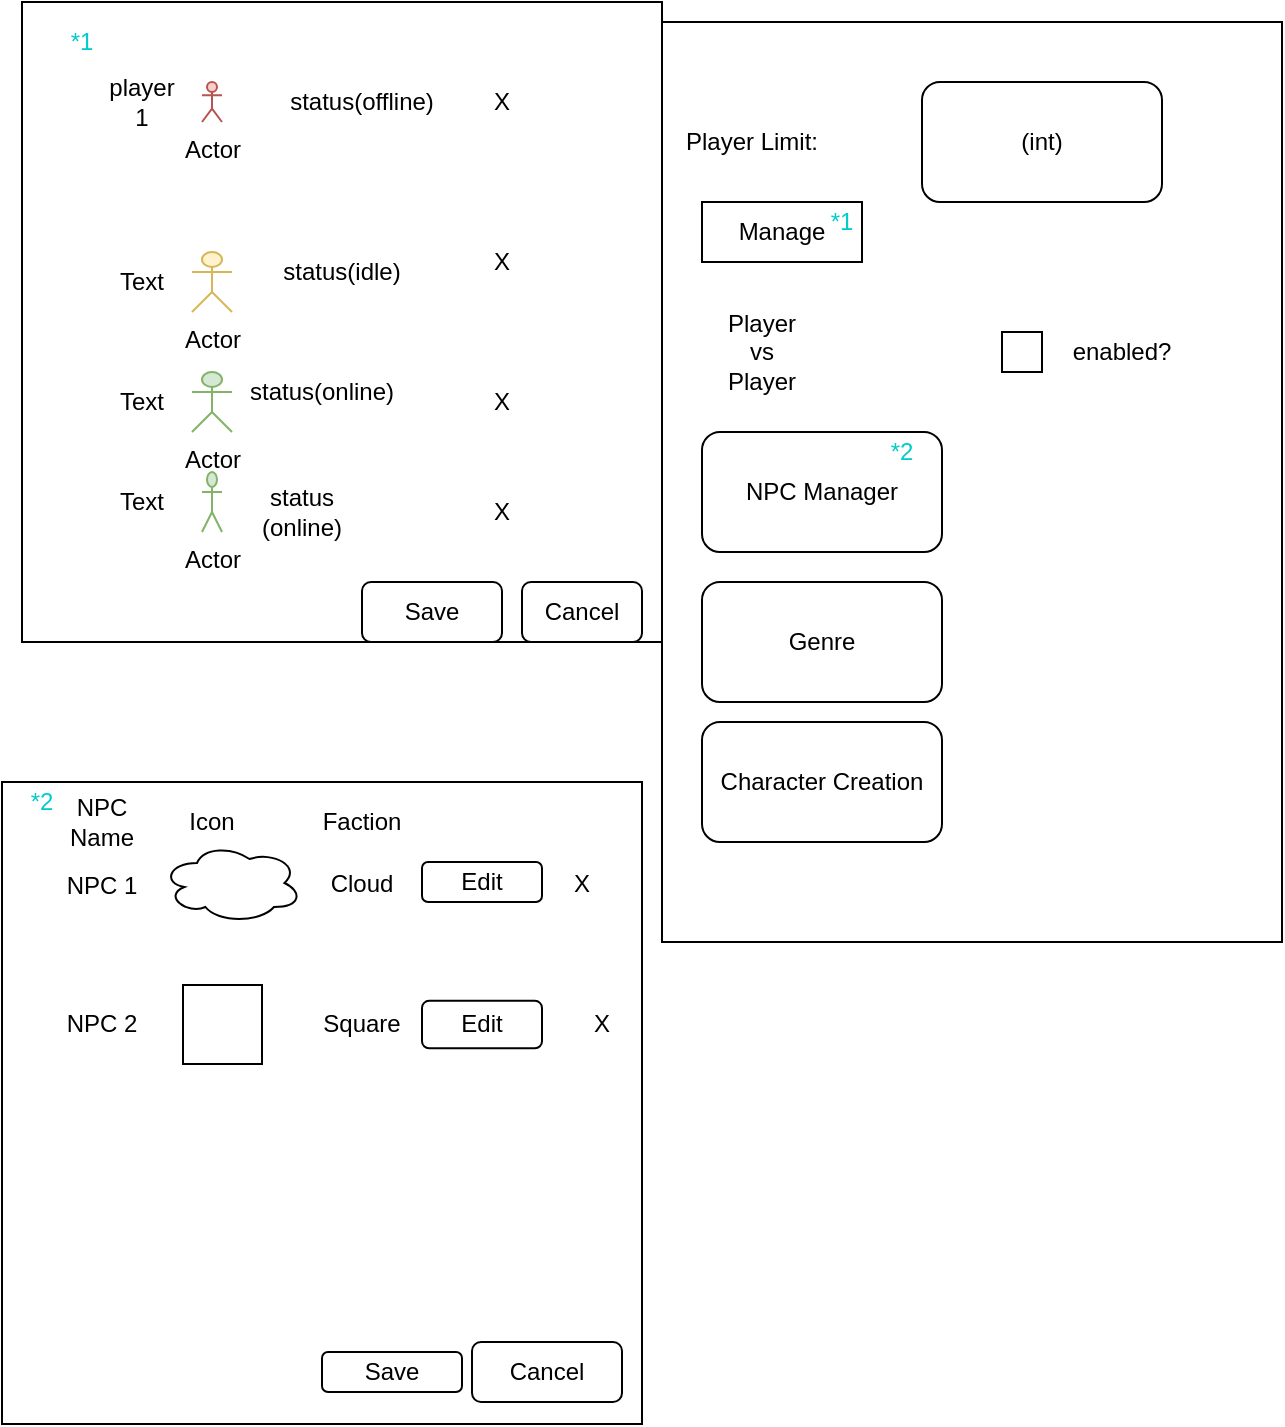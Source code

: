 <mxfile version="14.8.0" type="device"><diagram id="GSLeXPhYSCFDcXRFzcBK" name="Page-1"><mxGraphModel dx="1369" dy="581" grid="1" gridSize="10" guides="1" tooltips="1" connect="1" arrows="1" fold="1" page="1" pageScale="1" pageWidth="850" pageHeight="1100" math="0" shadow="0"><root><mxCell id="0"/><mxCell id="1" parent="0"/><mxCell id="ktpBcpIQSlKbYw47DLGw-68" value="" style="rounded=0;whiteSpace=wrap;html=1;" vertex="1" parent="1"><mxGeometry x="300" y="10" width="310" height="460" as="geometry"/></mxCell><mxCell id="ktpBcpIQSlKbYw47DLGw-6" value="" style="whiteSpace=wrap;html=1;aspect=fixed;" vertex="1" parent="1"><mxGeometry x="-20" width="320" height="320" as="geometry"/></mxCell><mxCell id="ktpBcpIQSlKbYw47DLGw-1" value="(int)" style="rounded=1;whiteSpace=wrap;html=1;" vertex="1" parent="1"><mxGeometry x="430" y="40" width="120" height="60" as="geometry"/></mxCell><mxCell id="ktpBcpIQSlKbYw47DLGw-2" value="Player Limit:" style="text;html=1;strokeColor=none;fillColor=none;align=center;verticalAlign=middle;whiteSpace=wrap;rounded=0;" vertex="1" parent="1"><mxGeometry x="290" y="60" width="110" height="20" as="geometry"/></mxCell><mxCell id="ktpBcpIQSlKbYw47DLGw-3" value="Manage" style="rounded=0;whiteSpace=wrap;html=1;" vertex="1" parent="1"><mxGeometry x="320" y="100" width="80" height="30" as="geometry"/></mxCell><mxCell id="ktpBcpIQSlKbYw47DLGw-8" value="player 1" style="text;html=1;strokeColor=none;fillColor=none;align=center;verticalAlign=middle;whiteSpace=wrap;rounded=0;" vertex="1" parent="1"><mxGeometry x="20" y="40" width="40" height="20" as="geometry"/></mxCell><mxCell id="ktpBcpIQSlKbYw47DLGw-10" value="Text" style="text;html=1;strokeColor=none;fillColor=none;align=center;verticalAlign=middle;whiteSpace=wrap;rounded=0;" vertex="1" parent="1"><mxGeometry x="20" y="240" width="40" height="20" as="geometry"/></mxCell><mxCell id="ktpBcpIQSlKbYw47DLGw-11" value="Text" style="text;html=1;strokeColor=none;fillColor=none;align=center;verticalAlign=middle;whiteSpace=wrap;rounded=0;" vertex="1" parent="1"><mxGeometry x="20" y="190" width="40" height="20" as="geometry"/></mxCell><mxCell id="ktpBcpIQSlKbYw47DLGw-12" value="Text" style="text;html=1;strokeColor=none;fillColor=none;align=center;verticalAlign=middle;whiteSpace=wrap;rounded=0;" vertex="1" parent="1"><mxGeometry x="20" y="130" width="40" height="20" as="geometry"/></mxCell><mxCell id="ktpBcpIQSlKbYw47DLGw-13" value="Actor" style="shape=umlActor;verticalLabelPosition=bottom;verticalAlign=top;html=1;outlineConnect=0;fillColor=#f8cecc;strokeColor=#b85450;" vertex="1" parent="1"><mxGeometry x="70" y="40" width="10" height="20" as="geometry"/></mxCell><mxCell id="ktpBcpIQSlKbYw47DLGw-14" value="Actor" style="shape=umlActor;verticalLabelPosition=bottom;verticalAlign=top;html=1;outlineConnect=0;fillColor=#d5e8d4;strokeColor=#82b366;" vertex="1" parent="1"><mxGeometry x="70" y="235" width="10" height="30" as="geometry"/></mxCell><mxCell id="ktpBcpIQSlKbYw47DLGw-15" value="status(offline)" style="text;html=1;strokeColor=none;fillColor=none;align=center;verticalAlign=middle;whiteSpace=wrap;rounded=0;" vertex="1" parent="1"><mxGeometry x="130" y="40" width="40" height="20" as="geometry"/></mxCell><mxCell id="ktpBcpIQSlKbYw47DLGw-16" value="status (online)" style="text;html=1;strokeColor=none;fillColor=none;align=center;verticalAlign=middle;whiteSpace=wrap;rounded=0;" vertex="1" parent="1"><mxGeometry x="100" y="245" width="40" height="20" as="geometry"/></mxCell><mxCell id="ktpBcpIQSlKbYw47DLGw-18" value="X" style="text;html=1;strokeColor=none;fillColor=none;align=center;verticalAlign=middle;whiteSpace=wrap;rounded=0;" vertex="1" parent="1"><mxGeometry x="200" y="245" width="40" height="20" as="geometry"/></mxCell><mxCell id="ktpBcpIQSlKbYw47DLGw-19" value="X" style="text;html=1;strokeColor=none;fillColor=none;align=center;verticalAlign=middle;whiteSpace=wrap;rounded=0;" vertex="1" parent="1"><mxGeometry x="200" y="190" width="40" height="20" as="geometry"/></mxCell><mxCell id="ktpBcpIQSlKbYw47DLGw-20" value="X" style="text;html=1;strokeColor=none;fillColor=none;align=center;verticalAlign=middle;whiteSpace=wrap;rounded=0;" vertex="1" parent="1"><mxGeometry x="200" y="120" width="40" height="20" as="geometry"/></mxCell><mxCell id="ktpBcpIQSlKbYw47DLGw-21" value="X" style="text;html=1;strokeColor=none;fillColor=none;align=center;verticalAlign=middle;whiteSpace=wrap;rounded=0;" vertex="1" parent="1"><mxGeometry x="200" y="40" width="40" height="20" as="geometry"/></mxCell><mxCell id="ktpBcpIQSlKbYw47DLGw-25" value="Actor" style="shape=umlActor;verticalLabelPosition=bottom;verticalAlign=top;html=1;outlineConnect=0;fillColor=#d5e8d4;strokeColor=#82b366;" vertex="1" parent="1"><mxGeometry x="65" y="185" width="20" height="30" as="geometry"/></mxCell><mxCell id="ktpBcpIQSlKbYw47DLGw-29" value="Actor" style="shape=umlActor;verticalLabelPosition=bottom;verticalAlign=top;html=1;outlineConnect=0;fillColor=#fff2cc;strokeColor=#d6b656;" vertex="1" parent="1"><mxGeometry x="65" y="125" width="20" height="30" as="geometry"/></mxCell><mxCell id="ktpBcpIQSlKbYw47DLGw-30" value="status(idle)" style="text;html=1;strokeColor=none;fillColor=none;align=center;verticalAlign=middle;whiteSpace=wrap;rounded=0;" vertex="1" parent="1"><mxGeometry x="120" y="125" width="40" height="20" as="geometry"/></mxCell><mxCell id="ktpBcpIQSlKbYw47DLGw-31" value="status(online)" style="text;html=1;strokeColor=none;fillColor=none;align=center;verticalAlign=middle;whiteSpace=wrap;rounded=0;" vertex="1" parent="1"><mxGeometry x="110" y="185" width="40" height="20" as="geometry"/></mxCell><mxCell id="ktpBcpIQSlKbYw47DLGw-32" value="Character Creation" style="rounded=1;whiteSpace=wrap;html=1;" vertex="1" parent="1"><mxGeometry x="320" y="360" width="120" height="60" as="geometry"/></mxCell><mxCell id="ktpBcpIQSlKbYw47DLGw-33" value="Player vs Player" style="text;html=1;strokeColor=none;fillColor=none;align=center;verticalAlign=middle;whiteSpace=wrap;rounded=0;" vertex="1" parent="1"><mxGeometry x="330" y="165" width="40" height="20" as="geometry"/></mxCell><mxCell id="ktpBcpIQSlKbYw47DLGw-34" value="" style="whiteSpace=wrap;html=1;aspect=fixed;" vertex="1" parent="1"><mxGeometry x="470" y="165" width="20" height="20" as="geometry"/></mxCell><mxCell id="ktpBcpIQSlKbYw47DLGw-35" value="enabled?" style="text;html=1;strokeColor=none;fillColor=none;align=center;verticalAlign=middle;whiteSpace=wrap;rounded=0;" vertex="1" parent="1"><mxGeometry x="510" y="165" width="40" height="20" as="geometry"/></mxCell><mxCell id="ktpBcpIQSlKbYw47DLGw-36" value="NPC Manager" style="rounded=1;whiteSpace=wrap;html=1;" vertex="1" parent="1"><mxGeometry x="320" y="215" width="120" height="60" as="geometry"/></mxCell><mxCell id="ktpBcpIQSlKbYw47DLGw-37" value="" style="whiteSpace=wrap;html=1;aspect=fixed;" vertex="1" parent="1"><mxGeometry x="-30" y="390" width="320" height="321" as="geometry"/></mxCell><mxCell id="ktpBcpIQSlKbYw47DLGw-38" value="NPC 1" style="text;html=1;strokeColor=none;fillColor=none;align=center;verticalAlign=middle;whiteSpace=wrap;rounded=0;" vertex="1" parent="1"><mxGeometry y="431" width="40" height="21" as="geometry"/></mxCell><mxCell id="ktpBcpIQSlKbYw47DLGw-41" value="NPC 2&lt;br&gt;" style="text;html=1;strokeColor=none;fillColor=none;align=center;verticalAlign=middle;whiteSpace=wrap;rounded=0;" vertex="1" parent="1"><mxGeometry y="500" width="40" height="21" as="geometry"/></mxCell><mxCell id="ktpBcpIQSlKbYw47DLGw-48" value="X" style="text;html=1;strokeColor=none;fillColor=none;align=center;verticalAlign=middle;whiteSpace=wrap;rounded=0;" vertex="1" parent="1"><mxGeometry x="250" y="500.25" width="40" height="21" as="geometry"/></mxCell><mxCell id="ktpBcpIQSlKbYw47DLGw-49" value="X" style="text;html=1;strokeColor=none;fillColor=none;align=center;verticalAlign=middle;whiteSpace=wrap;rounded=0;" vertex="1" parent="1"><mxGeometry x="240" y="430" width="40" height="21" as="geometry"/></mxCell><mxCell id="ktpBcpIQSlKbYw47DLGw-54" value="" style="ellipse;shape=cloud;whiteSpace=wrap;html=1;" vertex="1" parent="1"><mxGeometry x="50" y="420.5" width="70" height="40" as="geometry"/></mxCell><mxCell id="ktpBcpIQSlKbYw47DLGw-55" value="Cloud&lt;br&gt;" style="text;html=1;strokeColor=none;fillColor=none;align=center;verticalAlign=middle;whiteSpace=wrap;rounded=0;" vertex="1" parent="1"><mxGeometry x="130" y="431" width="40" height="20" as="geometry"/></mxCell><mxCell id="ktpBcpIQSlKbYw47DLGw-56" value="Edit" style="rounded=1;whiteSpace=wrap;html=1;" vertex="1" parent="1"><mxGeometry x="180" y="430" width="60" height="20" as="geometry"/></mxCell><mxCell id="ktpBcpIQSlKbYw47DLGw-57" value="NPC Name" style="text;html=1;strokeColor=none;fillColor=none;align=center;verticalAlign=middle;whiteSpace=wrap;rounded=0;" vertex="1" parent="1"><mxGeometry y="400" width="40" height="20" as="geometry"/></mxCell><mxCell id="ktpBcpIQSlKbYw47DLGw-58" value="Icon" style="text;html=1;strokeColor=none;fillColor=none;align=center;verticalAlign=middle;whiteSpace=wrap;rounded=0;" vertex="1" parent="1"><mxGeometry x="55" y="400" width="40" height="20" as="geometry"/></mxCell><mxCell id="ktpBcpIQSlKbYw47DLGw-59" value="Faction" style="text;html=1;strokeColor=none;fillColor=none;align=center;verticalAlign=middle;whiteSpace=wrap;rounded=0;" vertex="1" parent="1"><mxGeometry x="130" y="400" width="40" height="20" as="geometry"/></mxCell><mxCell id="ktpBcpIQSlKbYw47DLGw-60" value="" style="whiteSpace=wrap;html=1;aspect=fixed;" vertex="1" parent="1"><mxGeometry x="60.5" y="491.5" width="39.5" height="39.5" as="geometry"/></mxCell><mxCell id="ktpBcpIQSlKbYw47DLGw-61" value="Square" style="text;html=1;strokeColor=none;fillColor=none;align=center;verticalAlign=middle;whiteSpace=wrap;rounded=0;" vertex="1" parent="1"><mxGeometry x="130" y="501.25" width="40" height="20" as="geometry"/></mxCell><mxCell id="ktpBcpIQSlKbYw47DLGw-62" value="Edit" style="rounded=1;whiteSpace=wrap;html=1;" vertex="1" parent="1"><mxGeometry x="180" y="499.38" width="60" height="23.75" as="geometry"/></mxCell><mxCell id="ktpBcpIQSlKbYw47DLGw-63" value="Save" style="rounded=1;whiteSpace=wrap;html=1;" vertex="1" parent="1"><mxGeometry x="130" y="675" width="70" height="20" as="geometry"/></mxCell><mxCell id="ktpBcpIQSlKbYw47DLGw-64" value="Save" style="rounded=1;whiteSpace=wrap;html=1;" vertex="1" parent="1"><mxGeometry x="150" y="290" width="70" height="30" as="geometry"/></mxCell><mxCell id="ktpBcpIQSlKbYw47DLGw-65" value="Cancel" style="rounded=1;whiteSpace=wrap;html=1;" vertex="1" parent="1"><mxGeometry x="230" y="290" width="60" height="30" as="geometry"/></mxCell><mxCell id="ktpBcpIQSlKbYw47DLGw-66" value="Cancel" style="rounded=1;whiteSpace=wrap;html=1;" vertex="1" parent="1"><mxGeometry x="205" y="670" width="75" height="30" as="geometry"/></mxCell><mxCell id="ktpBcpIQSlKbYw47DLGw-67" value="Genre" style="rounded=1;whiteSpace=wrap;html=1;" vertex="1" parent="1"><mxGeometry x="320" y="290" width="120" height="60" as="geometry"/></mxCell><mxCell id="ktpBcpIQSlKbYw47DLGw-71" value="&lt;font color=&quot;#00cccc&quot;&gt;*1&lt;/font&gt;" style="text;html=1;strokeColor=none;fillColor=none;align=center;verticalAlign=middle;whiteSpace=wrap;rounded=0;" vertex="1" parent="1"><mxGeometry x="370" y="100" width="40" height="20" as="geometry"/></mxCell><mxCell id="ktpBcpIQSlKbYw47DLGw-72" value="&lt;font color=&quot;#00cccc&quot;&gt;*1&lt;/font&gt;" style="text;html=1;strokeColor=none;fillColor=none;align=center;verticalAlign=middle;whiteSpace=wrap;rounded=0;" vertex="1" parent="1"><mxGeometry x="-10" y="10" width="40" height="20" as="geometry"/></mxCell><mxCell id="ktpBcpIQSlKbYw47DLGw-73" value="&lt;font color=&quot;#00cccc&quot;&gt;*2&lt;/font&gt;" style="text;html=1;strokeColor=none;fillColor=none;align=center;verticalAlign=middle;whiteSpace=wrap;rounded=0;" vertex="1" parent="1"><mxGeometry x="400" y="215" width="40" height="20" as="geometry"/></mxCell><mxCell id="ktpBcpIQSlKbYw47DLGw-74" value="&lt;font color=&quot;#00cccc&quot;&gt;*2&lt;/font&gt;" style="text;html=1;strokeColor=none;fillColor=none;align=center;verticalAlign=middle;whiteSpace=wrap;rounded=0;" vertex="1" parent="1"><mxGeometry x="-30" y="390" width="40" height="20" as="geometry"/></mxCell></root></mxGraphModel></diagram></mxfile>